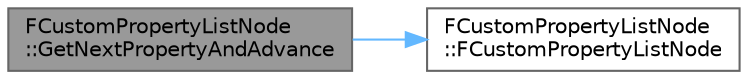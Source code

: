 digraph "FCustomPropertyListNode::GetNextPropertyAndAdvance"
{
 // INTERACTIVE_SVG=YES
 // LATEX_PDF_SIZE
  bgcolor="transparent";
  edge [fontname=Helvetica,fontsize=10,labelfontname=Helvetica,labelfontsize=10];
  node [fontname=Helvetica,fontsize=10,shape=box,height=0.2,width=0.4];
  rankdir="LR";
  Node1 [id="Node000001",label="FCustomPropertyListNode\l::GetNextPropertyAndAdvance",height=0.2,width=0.4,color="gray40", fillcolor="grey60", style="filled", fontcolor="black",tooltip="Convenience method to return the next property in the list and advance the given ptr."];
  Node1 -> Node2 [id="edge1_Node000001_Node000002",color="steelblue1",style="solid",tooltip=" "];
  Node2 [id="Node000002",label="FCustomPropertyListNode\l::FCustomPropertyListNode",height=0.2,width=0.4,color="grey40", fillcolor="white", style="filled",URL="$db/d83/structFCustomPropertyListNode.html#ad06ddbfd0e1aa9911ef915e468510008",tooltip="Default constructor."];
}
